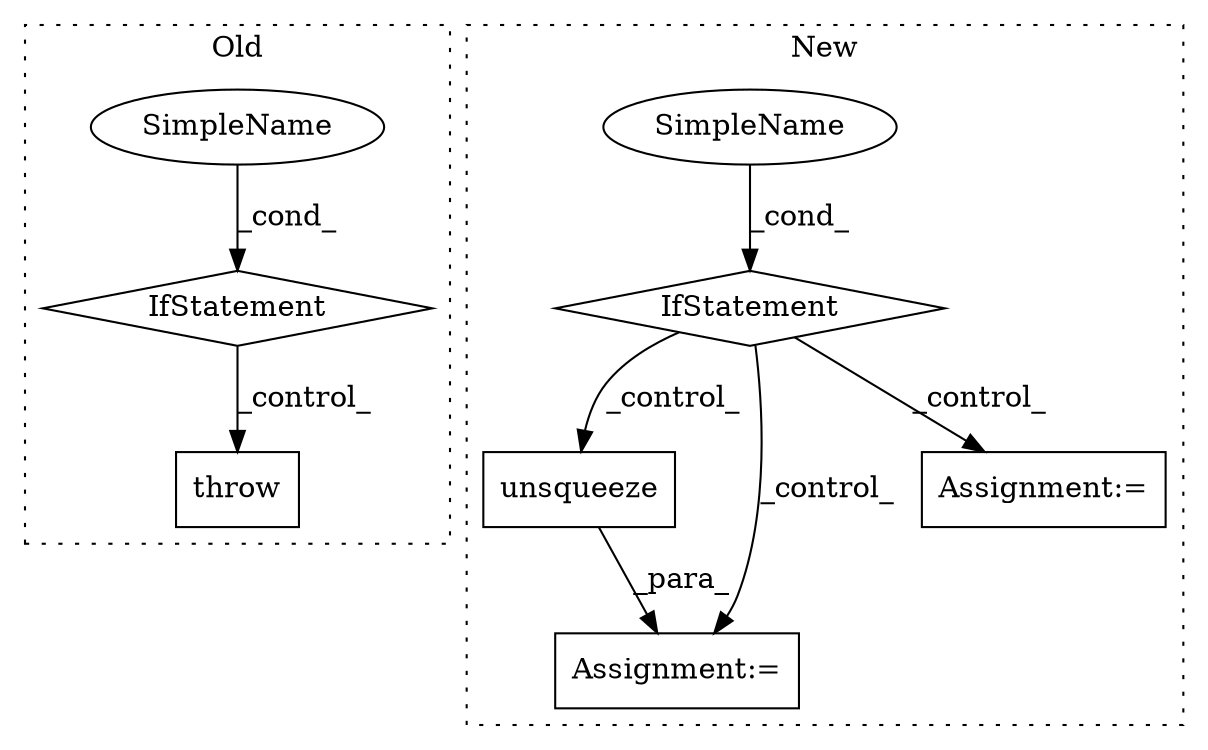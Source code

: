 digraph G {
subgraph cluster0 {
1 [label="throw" a="53" s="1928" l="6" shape="box"];
3 [label="IfStatement" a="25" s="1903,1918" l="4,2" shape="diamond"];
4 [label="SimpleName" a="42" s="" l="" shape="ellipse"];
label = "Old";
style="dotted";
}
subgraph cluster1 {
2 [label="unsqueeze" a="32" s="2286,2297" l="10,1" shape="box"];
5 [label="Assignment:=" a="7" s="2281" l="1" shape="box"];
6 [label="SimpleName" a="42" s="" l="" shape="ellipse"];
7 [label="Assignment:=" a="7" s="2431" l="1" shape="box"];
8 [label="IfStatement" a="25" s="2156,2171" l="4,2" shape="diamond"];
label = "New";
style="dotted";
}
2 -> 5 [label="_para_"];
3 -> 1 [label="_control_"];
4 -> 3 [label="_cond_"];
6 -> 8 [label="_cond_"];
8 -> 7 [label="_control_"];
8 -> 5 [label="_control_"];
8 -> 2 [label="_control_"];
}